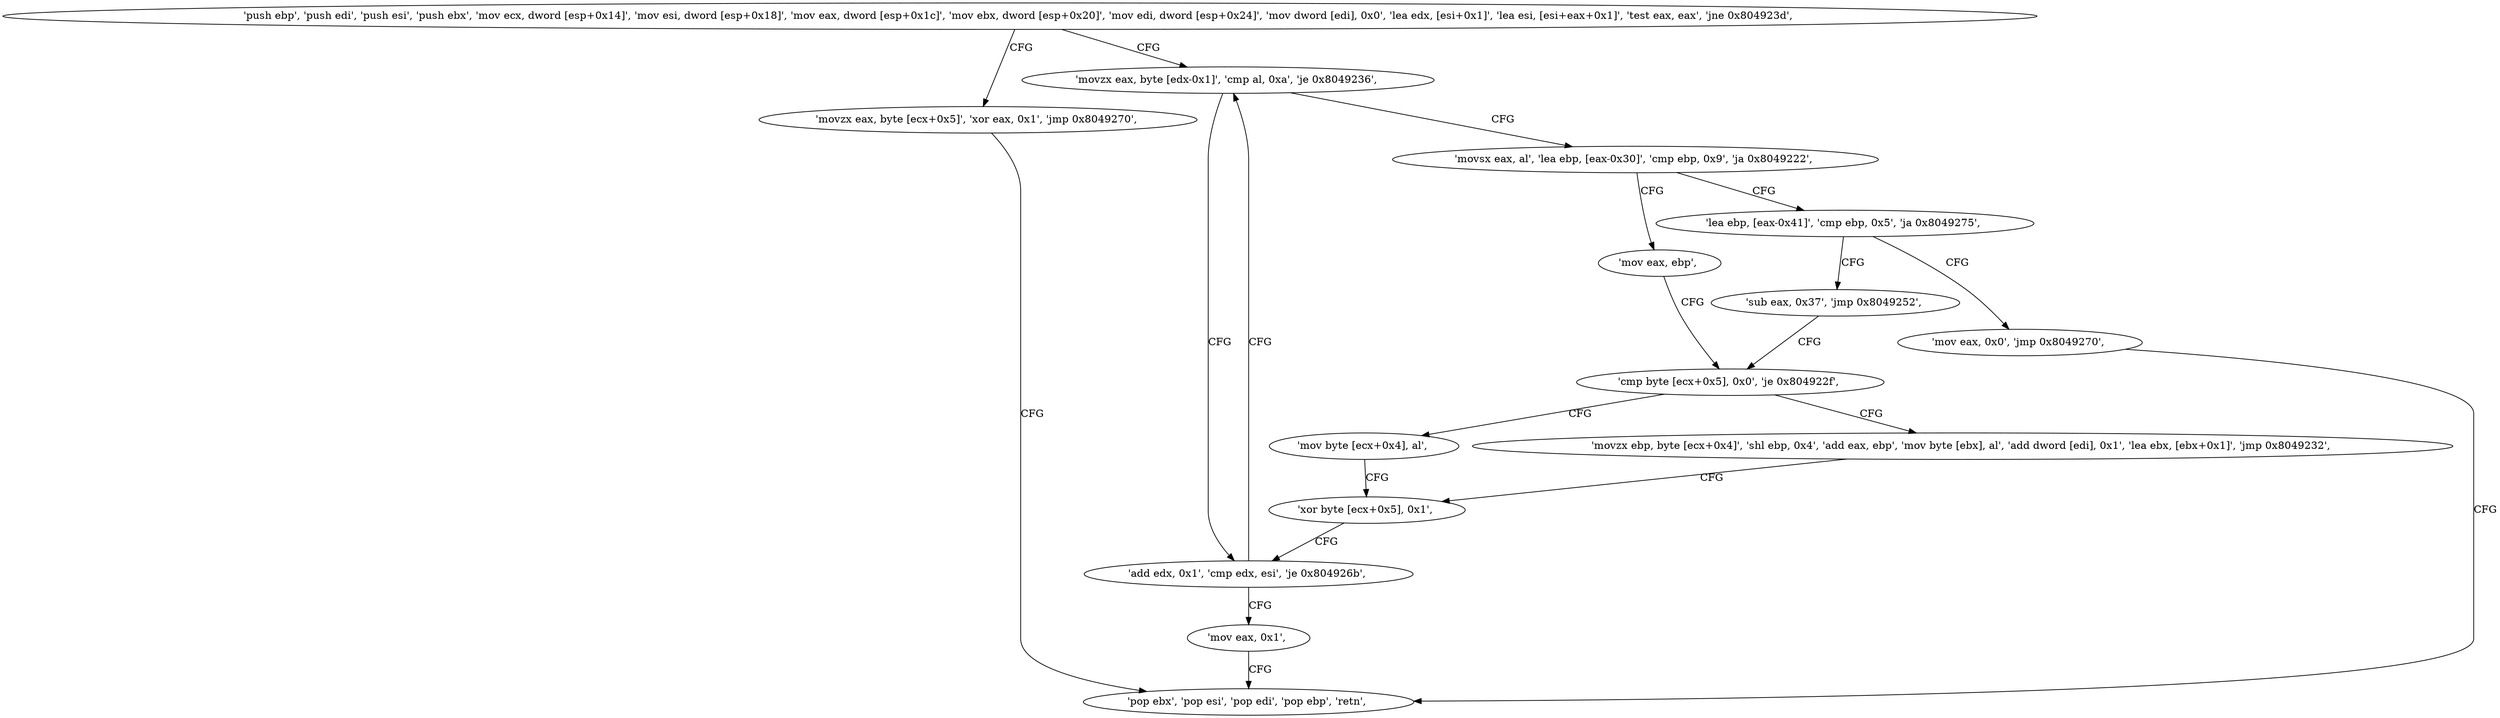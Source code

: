 digraph "func" {
"134517232" [label = "'push ebp', 'push edi', 'push esi', 'push ebx', 'mov ecx, dword [esp+0x14]', 'mov esi, dword [esp+0x18]', 'mov eax, dword [esp+0x1c]', 'mov ebx, dword [esp+0x20]', 'mov edi, dword [esp+0x24]', 'mov dword [edi], 0x0', 'lea edx, [esi+0x1]', 'lea esi, [esi+eax+0x1]', 'test eax, eax', 'jne 0x804923d', " ]
"134517309" [label = "'movzx eax, byte [edx-0x1]', 'cmp al, 0xa', 'je 0x8049236', " ]
"134517273" [label = "'movzx eax, byte [ecx+0x5]', 'xor eax, 0x1', 'jmp 0x8049270', " ]
"134517302" [label = "'add edx, 0x1', 'cmp edx, esi', 'je 0x804926b', " ]
"134517317" [label = "'movsx eax, al', 'lea ebp, [eax-0x30]', 'cmp ebp, 0x9', 'ja 0x8049222', " ]
"134517360" [label = "'pop ebx', 'pop esi', 'pop edi', 'pop ebp', 'retn', " ]
"134517355" [label = "'mov eax, 0x1', " ]
"134517282" [label = "'lea ebp, [eax-0x41]', 'cmp ebp, 0x5', 'ja 0x8049275', " ]
"134517328" [label = "'mov eax, ebp', " ]
"134517365" [label = "'mov eax, 0x0', 'jmp 0x8049270', " ]
"134517290" [label = "'sub eax, 0x37', 'jmp 0x8049252', " ]
"134517330" [label = "'cmp byte [ecx+0x5], 0x0', 'je 0x804922f', " ]
"134517295" [label = "'mov byte [ecx+0x4], al', " ]
"134517298" [label = "'xor byte [ecx+0x5], 0x1', " ]
"134517336" [label = "'movzx ebp, byte [ecx+0x4]', 'shl ebp, 0x4', 'add eax, ebp', 'mov byte [ebx], al', 'add dword [edi], 0x1', 'lea ebx, [ebx+0x1]', 'jmp 0x8049232', " ]
"134517232" -> "134517309" [ label = "CFG" ]
"134517232" -> "134517273" [ label = "CFG" ]
"134517309" -> "134517302" [ label = "CFG" ]
"134517309" -> "134517317" [ label = "CFG" ]
"134517273" -> "134517360" [ label = "CFG" ]
"134517302" -> "134517355" [ label = "CFG" ]
"134517302" -> "134517309" [ label = "CFG" ]
"134517317" -> "134517282" [ label = "CFG" ]
"134517317" -> "134517328" [ label = "CFG" ]
"134517355" -> "134517360" [ label = "CFG" ]
"134517282" -> "134517365" [ label = "CFG" ]
"134517282" -> "134517290" [ label = "CFG" ]
"134517328" -> "134517330" [ label = "CFG" ]
"134517365" -> "134517360" [ label = "CFG" ]
"134517290" -> "134517330" [ label = "CFG" ]
"134517330" -> "134517295" [ label = "CFG" ]
"134517330" -> "134517336" [ label = "CFG" ]
"134517295" -> "134517298" [ label = "CFG" ]
"134517298" -> "134517302" [ label = "CFG" ]
"134517336" -> "134517298" [ label = "CFG" ]
}
